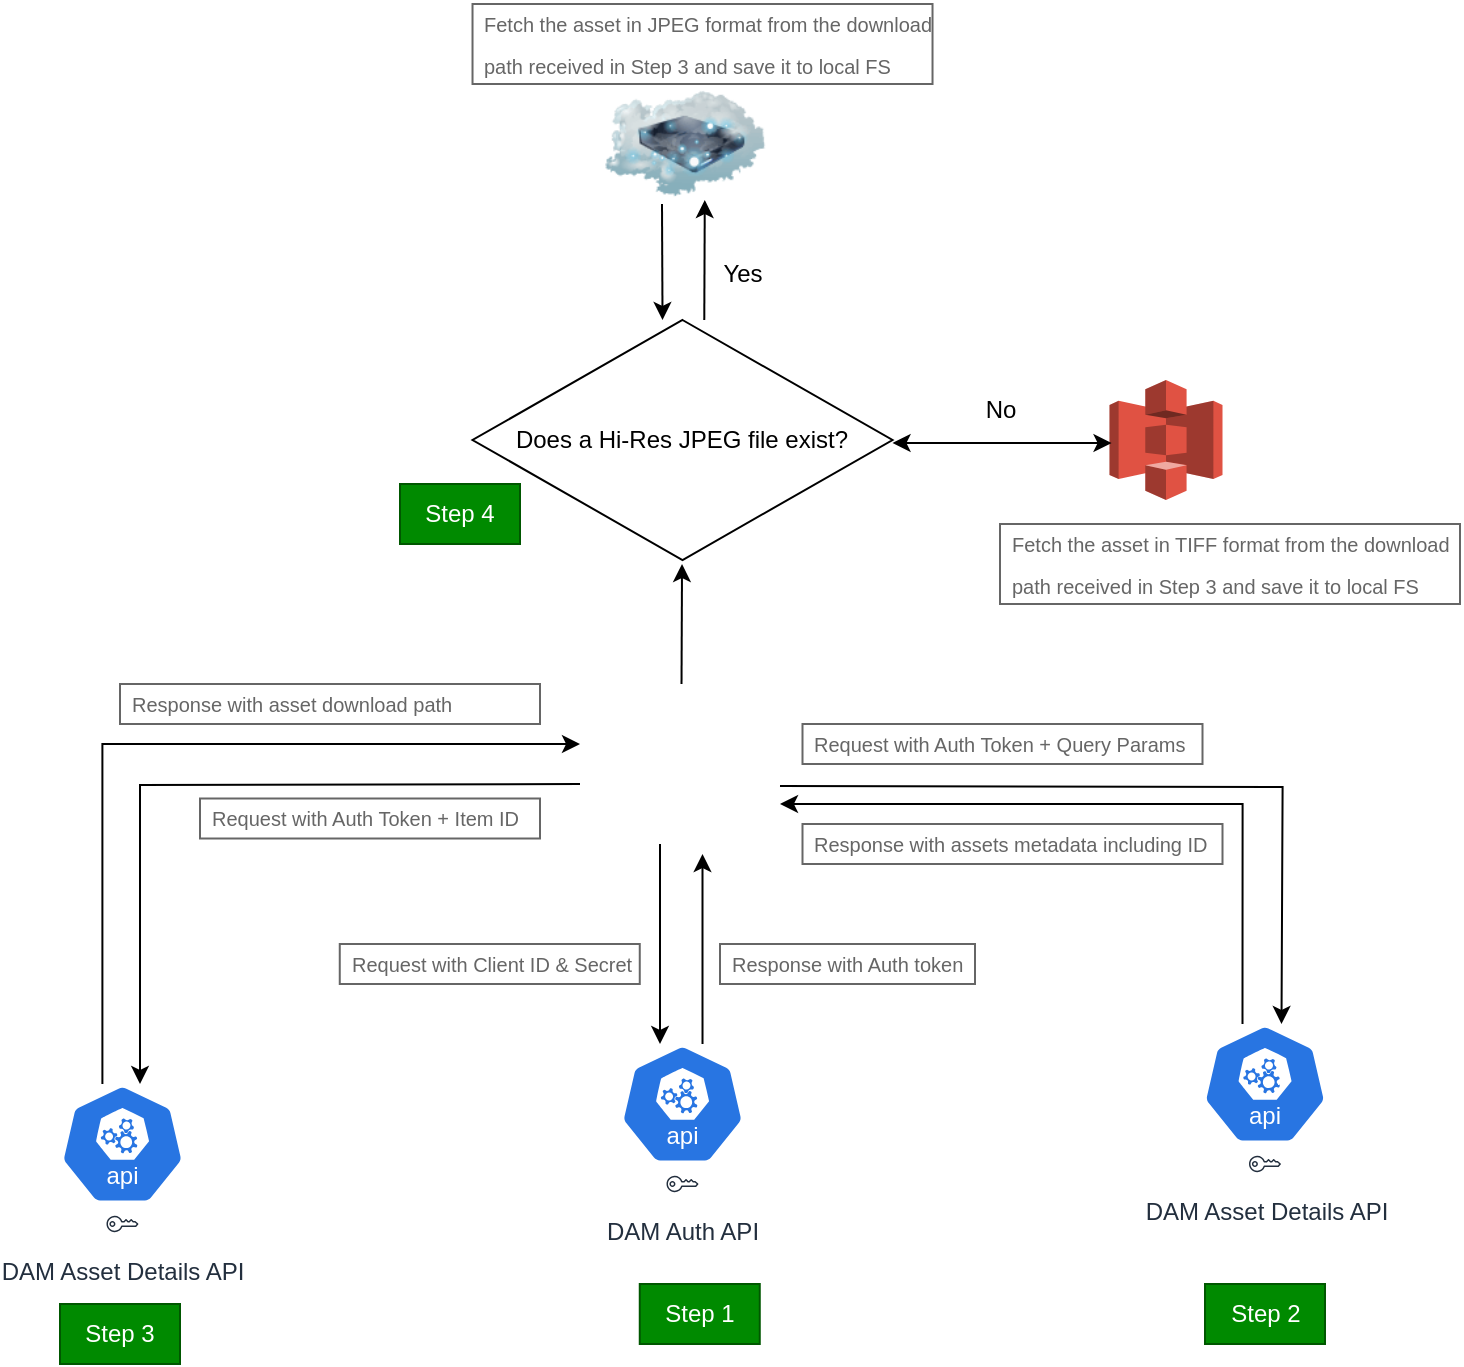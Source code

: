<mxfile version="24.7.7">
  <diagram name="Page-1" id="kWTIwhcQHqzGvz7tP68b">
    <mxGraphModel dx="1852" dy="1711" grid="1" gridSize="10" guides="1" tooltips="1" connect="1" arrows="1" fold="1" page="1" pageScale="1" pageWidth="850" pageHeight="1100" math="0" shadow="0">
      <root>
        <mxCell id="0" />
        <mxCell id="1" parent="0" />
        <mxCell id="ZA3PcrTbNdGwVGCwAe8C-1" value="" style="aspect=fixed;sketch=0;html=1;dashed=0;whitespace=wrap;fillColor=#2875E2;strokeColor=#ffffff;points=[[0.005,0.63,0],[0.1,0.2,0],[0.9,0.2,0],[0.5,0,0],[0.995,0.63,0],[0.72,0.99,0],[0.5,1,0],[0.28,0.99,0]];shape=mxgraph.kubernetes.icon2;kubernetesLabel=1;prIcon=api" parent="1" vertex="1">
          <mxGeometry x="160.01" y="220" width="62.5" height="60" as="geometry" />
        </mxCell>
        <mxCell id="ZA3PcrTbNdGwVGCwAe8C-2" value="DAM Auth API&lt;div&gt;&lt;br&gt;&lt;/div&gt;" style="sketch=0;outlineConnect=0;fontColor=#232F3E;gradientColor=none;strokeColor=#232F3E;fillColor=#ffffff;dashed=0;verticalLabelPosition=bottom;verticalAlign=top;align=center;html=1;fontSize=12;fontStyle=0;aspect=fixed;shape=mxgraph.aws4.resourceIcon;resIcon=mxgraph.aws4.addon;" parent="1" vertex="1">
          <mxGeometry x="181.26" y="280" width="20" height="20" as="geometry" />
        </mxCell>
        <mxCell id="ZA3PcrTbNdGwVGCwAe8C-6" value="" style="shape=image;html=1;verticalAlign=top;verticalLabelPosition=bottom;labelBackgroundColor=#ffffff;imageAspect=0;aspect=fixed;image=https://cdn0.iconfinder.com/data/icons/long-shadow-web-icons/512/python-128.png" parent="1" vertex="1">
          <mxGeometry x="152.63" y="40" width="77.25" height="77.25" as="geometry" />
        </mxCell>
        <mxCell id="ZA3PcrTbNdGwVGCwAe8C-9" value="" style="endArrow=classic;html=1;rounded=0;" parent="1" edge="1">
          <mxGeometry width="50" height="50" relative="1" as="geometry">
            <mxPoint x="180" y="120" as="sourcePoint" />
            <mxPoint x="180" y="220" as="targetPoint" />
          </mxGeometry>
        </mxCell>
        <mxCell id="ZA3PcrTbNdGwVGCwAe8C-10" value="" style="endArrow=classic;html=1;rounded=0;exitX=0.66;exitY=0;exitDx=0;exitDy=0;exitPerimeter=0;" parent="1" source="ZA3PcrTbNdGwVGCwAe8C-1" edge="1">
          <mxGeometry width="50" height="50" relative="1" as="geometry">
            <mxPoint x="201.25" y="195" as="sourcePoint" />
            <mxPoint x="201.25" y="125" as="targetPoint" />
          </mxGeometry>
        </mxCell>
        <mxCell id="ZA3PcrTbNdGwVGCwAe8C-11" value="&lt;font style=&quot;font-size: 10px;&quot;&gt;Request with Client ID &amp;amp; Secret&lt;/font&gt;" style="strokeWidth=1;shadow=0;dashed=0;align=center;html=1;shape=mxgraph.mockup.text.textBox;fontColor=#666666;align=left;fontSize=17;spacingLeft=4;spacingTop=-3;whiteSpace=wrap;strokeColor=#666666;mainText=" parent="1" vertex="1">
          <mxGeometry x="19.88" y="170" width="150" height="20" as="geometry" />
        </mxCell>
        <mxCell id="ZA3PcrTbNdGwVGCwAe8C-12" value="&lt;font style=&quot;font-size: 10px;&quot;&gt;Response with Auth token&lt;/font&gt;" style="strokeWidth=1;shadow=0;dashed=0;align=center;html=1;shape=mxgraph.mockup.text.textBox;fontColor=#666666;align=left;fontSize=17;spacingLeft=4;spacingTop=-3;whiteSpace=wrap;strokeColor=#666666;mainText=" parent="1" vertex="1">
          <mxGeometry x="210" y="170" width="127.5" height="20" as="geometry" />
        </mxCell>
        <mxCell id="ZA3PcrTbNdGwVGCwAe8C-14" value="" style="aspect=fixed;sketch=0;html=1;dashed=0;whitespace=wrap;fillColor=#2875E2;strokeColor=#ffffff;points=[[0.005,0.63,0],[0.1,0.2,0],[0.9,0.2,0],[0.5,0,0],[0.995,0.63,0],[0.72,0.99,0],[0.5,1,0],[0.28,0.99,0]];shape=mxgraph.kubernetes.icon2;kubernetesLabel=1;prIcon=api" parent="1" vertex="1">
          <mxGeometry x="451.25" y="210" width="62.5" height="60" as="geometry" />
        </mxCell>
        <mxCell id="ZA3PcrTbNdGwVGCwAe8C-23" value="" style="edgeStyle=orthogonalEdgeStyle;rounded=0;orthogonalLoop=1;jettySize=auto;html=1;" parent="1" edge="1">
          <mxGeometry relative="1" as="geometry">
            <mxPoint x="240" y="91" as="sourcePoint" />
            <mxPoint x="490.75" y="210" as="targetPoint" />
          </mxGeometry>
        </mxCell>
        <mxCell id="ZA3PcrTbNdGwVGCwAe8C-15" value="DAM Asset Details API&lt;div&gt;&lt;br&gt;&lt;/div&gt;" style="sketch=0;outlineConnect=0;fontColor=#232F3E;gradientColor=none;strokeColor=#232F3E;fillColor=#ffffff;dashed=0;verticalLabelPosition=bottom;verticalAlign=top;align=center;html=1;fontSize=12;fontStyle=0;aspect=fixed;shape=mxgraph.aws4.resourceIcon;resIcon=mxgraph.aws4.addon;" parent="1" vertex="1">
          <mxGeometry x="472.5" y="270" width="20" height="20" as="geometry" />
        </mxCell>
        <mxCell id="ZA3PcrTbNdGwVGCwAe8C-24" value="&lt;font style=&quot;font-size: 10px;&quot;&gt;Request with Auth Token + Query Params&lt;/font&gt;" style="strokeWidth=1;shadow=0;dashed=0;align=center;html=1;shape=mxgraph.mockup.text.textBox;fontColor=#666666;align=left;fontSize=17;spacingLeft=4;spacingTop=-3;whiteSpace=wrap;strokeColor=#666666;mainText=" parent="1" vertex="1">
          <mxGeometry x="251.25" y="60" width="200" height="20" as="geometry" />
        </mxCell>
        <mxCell id="ZA3PcrTbNdGwVGCwAe8C-25" value="" style="edgeStyle=orthogonalEdgeStyle;rounded=0;orthogonalLoop=1;jettySize=auto;html=1;" parent="1" edge="1">
          <mxGeometry relative="1" as="geometry">
            <mxPoint x="471.25" y="210" as="sourcePoint" />
            <mxPoint x="240" y="100" as="targetPoint" />
            <Array as="points">
              <mxPoint x="421.25" y="100" />
              <mxPoint x="282.25" y="100" />
            </Array>
          </mxGeometry>
        </mxCell>
        <mxCell id="ZA3PcrTbNdGwVGCwAe8C-26" value="&lt;font style=&quot;font-size: 10px;&quot;&gt;Response with assets metadata including ID&lt;/font&gt;" style="strokeWidth=1;shadow=0;dashed=0;align=center;html=1;shape=mxgraph.mockup.text.textBox;fontColor=#666666;align=left;fontSize=17;spacingLeft=4;spacingTop=-3;whiteSpace=wrap;strokeColor=#666666;mainText=" parent="1" vertex="1">
          <mxGeometry x="251.25" y="110" width="210" height="20" as="geometry" />
        </mxCell>
        <mxCell id="ZA3PcrTbNdGwVGCwAe8C-27" value="" style="aspect=fixed;sketch=0;html=1;dashed=0;whitespace=wrap;fillColor=#2875E2;strokeColor=#ffffff;points=[[0.005,0.63,0],[0.1,0.2,0],[0.9,0.2,0],[0.5,0,0],[0.995,0.63,0],[0.72,0.99,0],[0.5,1,0],[0.28,0.99,0]];shape=mxgraph.kubernetes.icon2;kubernetesLabel=1;prIcon=api" parent="1" vertex="1">
          <mxGeometry x="-120" y="240" width="62.5" height="60" as="geometry" />
        </mxCell>
        <mxCell id="ZA3PcrTbNdGwVGCwAe8C-28" value="DAM Asset Details API&lt;div&gt;&lt;br&gt;&lt;/div&gt;" style="sketch=0;outlineConnect=0;fontColor=#232F3E;gradientColor=none;strokeColor=#232F3E;fillColor=#ffffff;dashed=0;verticalLabelPosition=bottom;verticalAlign=top;align=center;html=1;fontSize=12;fontStyle=0;aspect=fixed;shape=mxgraph.aws4.resourceIcon;resIcon=mxgraph.aws4.addon;" parent="1" vertex="1">
          <mxGeometry x="-98.75" y="300" width="20" height="20" as="geometry" />
        </mxCell>
        <mxCell id="ZA3PcrTbNdGwVGCwAe8C-31" value="" style="edgeStyle=orthogonalEdgeStyle;rounded=0;orthogonalLoop=1;jettySize=auto;html=1;entryX=0.64;entryY=0;entryDx=0;entryDy=0;entryPerimeter=0;" parent="1" target="ZA3PcrTbNdGwVGCwAe8C-27" edge="1">
          <mxGeometry relative="1" as="geometry">
            <mxPoint x="140" y="90" as="sourcePoint" />
            <mxPoint x="-80" y="230" as="targetPoint" />
          </mxGeometry>
        </mxCell>
        <mxCell id="ZA3PcrTbNdGwVGCwAe8C-32" value="" style="edgeStyle=orthogonalEdgeStyle;rounded=0;orthogonalLoop=1;jettySize=auto;html=1;" parent="1" edge="1">
          <mxGeometry relative="1" as="geometry">
            <mxPoint x="-98.8" y="240" as="sourcePoint" />
            <mxPoint x="140" y="70" as="targetPoint" />
            <Array as="points">
              <mxPoint x="-99" y="70" />
            </Array>
          </mxGeometry>
        </mxCell>
        <mxCell id="ZA3PcrTbNdGwVGCwAe8C-33" value="&lt;font style=&quot;font-size: 10px;&quot;&gt;Request with Auth Token + Item ID&lt;/font&gt;" style="strokeWidth=1;shadow=0;dashed=0;align=center;html=1;shape=mxgraph.mockup.text.textBox;fontColor=#666666;align=left;fontSize=17;spacingLeft=4;spacingTop=-3;whiteSpace=wrap;strokeColor=#666666;mainText=" parent="1" vertex="1">
          <mxGeometry x="-50" y="97.25" width="170" height="20" as="geometry" />
        </mxCell>
        <mxCell id="ZA3PcrTbNdGwVGCwAe8C-34" value="&lt;font style=&quot;font-size: 10px;&quot;&gt;Response with asset download path&lt;/font&gt;" style="strokeWidth=1;shadow=0;dashed=0;align=center;html=1;shape=mxgraph.mockup.text.textBox;fontColor=#666666;align=left;fontSize=17;spacingLeft=4;spacingTop=-3;whiteSpace=wrap;strokeColor=#666666;mainText=" parent="1" vertex="1">
          <mxGeometry x="-90" y="40" width="210" height="20" as="geometry" />
        </mxCell>
        <mxCell id="ZA3PcrTbNdGwVGCwAe8C-35" value="Step 1" style="text;html=1;align=center;verticalAlign=middle;whiteSpace=wrap;rounded=0;fillColor=#008a00;strokeColor=#005700;fontColor=#ffffff;" parent="1" vertex="1">
          <mxGeometry x="169.88" y="340" width="60" height="30" as="geometry" />
        </mxCell>
        <mxCell id="ZA3PcrTbNdGwVGCwAe8C-36" value="Step 2" style="text;html=1;align=center;verticalAlign=middle;whiteSpace=wrap;rounded=0;fillColor=#008a00;strokeColor=#005700;fontColor=#ffffff;" parent="1" vertex="1">
          <mxGeometry x="452.5" y="340" width="60" height="30" as="geometry" />
        </mxCell>
        <mxCell id="ZA3PcrTbNdGwVGCwAe8C-37" value="Step 3" style="text;html=1;align=center;verticalAlign=middle;whiteSpace=wrap;rounded=0;fillColor=#008a00;strokeColor=#005700;fontColor=#ffffff;" parent="1" vertex="1">
          <mxGeometry x="-120" y="350" width="60" height="30" as="geometry" />
        </mxCell>
        <mxCell id="ZA3PcrTbNdGwVGCwAe8C-39" value="" style="outlineConnect=0;dashed=0;verticalLabelPosition=bottom;verticalAlign=top;align=center;html=1;shape=mxgraph.aws3.s3;fillColor=#E05243;gradientColor=none;" parent="1" vertex="1">
          <mxGeometry x="404.75" y="-112" width="56.5" height="60" as="geometry" />
        </mxCell>
        <mxCell id="ZA3PcrTbNdGwVGCwAe8C-40" value="" style="endArrow=classic;startArrow=classic;html=1;rounded=0;" parent="1" edge="1">
          <mxGeometry width="50" height="50" relative="1" as="geometry">
            <mxPoint x="296.26" y="-80.5" as="sourcePoint" />
            <mxPoint x="405.77" y="-80.5" as="targetPoint" />
          </mxGeometry>
        </mxCell>
        <mxCell id="ZA3PcrTbNdGwVGCwAe8C-41" value="&lt;span style=&quot;font-size: 10px;&quot;&gt;Fetch the asset in TIFF format from the download path received in Step 3 and save it to local FS&lt;/span&gt;" style="strokeWidth=1;shadow=0;dashed=0;align=center;html=1;shape=mxgraph.mockup.text.textBox;fontColor=#666666;align=left;fontSize=17;spacingLeft=4;spacingTop=-3;whiteSpace=wrap;strokeColor=#666666;mainText=" parent="1" vertex="1">
          <mxGeometry x="350" y="-40" width="230" height="40" as="geometry" />
        </mxCell>
        <mxCell id="ZA3PcrTbNdGwVGCwAe8C-42" value="Step 4" style="text;html=1;align=center;verticalAlign=middle;whiteSpace=wrap;rounded=0;fillColor=#008a00;strokeColor=#005700;fontColor=#ffffff;" parent="1" vertex="1">
          <mxGeometry x="50" y="-60" width="60" height="30" as="geometry" />
        </mxCell>
        <mxCell id="tedfyssN43YxX9_6awIX-1" value="&lt;p style=&quot;line-height: 110%;&quot;&gt;Does a Hi-Res JPEG file exist?&lt;/p&gt;" style="rhombus;whiteSpace=wrap;html=1;" vertex="1" parent="1">
          <mxGeometry x="86.26" y="-142" width="210" height="120" as="geometry" />
        </mxCell>
        <mxCell id="tedfyssN43YxX9_6awIX-2" value="" style="endArrow=classic;html=1;rounded=0;" edge="1" parent="1">
          <mxGeometry width="50" height="50" relative="1" as="geometry">
            <mxPoint x="190.76" y="40" as="sourcePoint" />
            <mxPoint x="191.01" y="-20" as="targetPoint" />
          </mxGeometry>
        </mxCell>
        <mxCell id="tedfyssN43YxX9_6awIX-3" value="No" style="text;html=1;align=center;verticalAlign=middle;resizable=0;points=[];autosize=1;strokeColor=none;fillColor=none;" vertex="1" parent="1">
          <mxGeometry x="330" y="-112" width="40" height="30" as="geometry" />
        </mxCell>
        <mxCell id="tedfyssN43YxX9_6awIX-4" value="" style="endArrow=classic;html=1;rounded=0;" edge="1" parent="1">
          <mxGeometry width="50" height="50" relative="1" as="geometry">
            <mxPoint x="202.14" y="-142" as="sourcePoint" />
            <mxPoint x="202.39" y="-202" as="targetPoint" />
          </mxGeometry>
        </mxCell>
        <mxCell id="tedfyssN43YxX9_6awIX-5" value="Yes" style="text;html=1;align=center;verticalAlign=middle;resizable=0;points=[];autosize=1;strokeColor=none;fillColor=none;" vertex="1" parent="1">
          <mxGeometry x="201.26" y="-180" width="40" height="30" as="geometry" />
        </mxCell>
        <mxCell id="tedfyssN43YxX9_6awIX-6" value="" style="endArrow=classic;html=1;rounded=0;" edge="1" parent="1">
          <mxGeometry width="50" height="50" relative="1" as="geometry">
            <mxPoint x="181" y="-200" as="sourcePoint" />
            <mxPoint x="181.26" y="-142" as="targetPoint" />
          </mxGeometry>
        </mxCell>
        <mxCell id="tedfyssN43YxX9_6awIX-9" value="" style="image;html=1;image=img/lib/clip_art/networking/Cloud_Storage_128x128.png" vertex="1" parent="1">
          <mxGeometry x="152.63" y="-270" width="80" height="80" as="geometry" />
        </mxCell>
        <mxCell id="tedfyssN43YxX9_6awIX-10" value="&lt;span style=&quot;font-size: 10px;&quot;&gt;Fetch the asset in JPEG format&lt;/span&gt;&lt;span style=&quot;font-size: 10px; background-color: initial;&quot;&gt;&amp;nbsp;from the download path received in Step 3 and save it to local FS&lt;/span&gt;" style="strokeWidth=1;shadow=0;dashed=0;align=center;html=1;shape=mxgraph.mockup.text.textBox;fontColor=#666666;align=left;fontSize=17;spacingLeft=4;spacingTop=-3;whiteSpace=wrap;strokeColor=#666666;mainText=" vertex="1" parent="1">
          <mxGeometry x="86.26" y="-300" width="230" height="40" as="geometry" />
        </mxCell>
      </root>
    </mxGraphModel>
  </diagram>
</mxfile>

